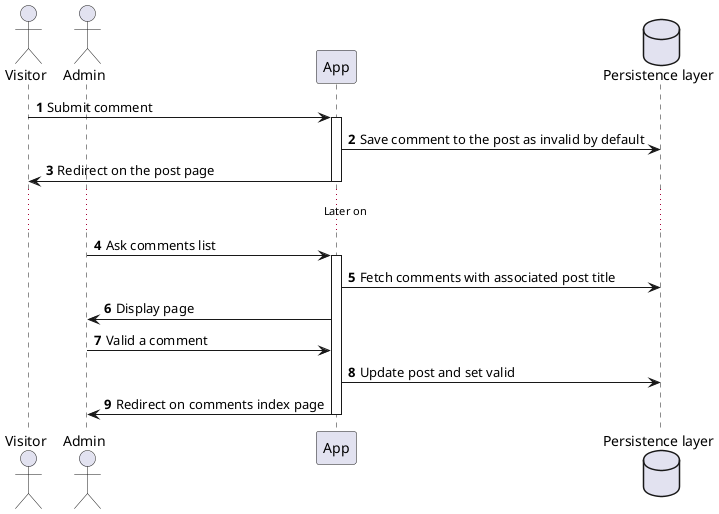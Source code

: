 @startuml

autonumber

actor Visitor
actor Admin
participant App
database "Persistence layer" as DB

Visitor -> App: Submit comment
activate App
App -> DB : Save comment to the post as invalid by default
App -> Visitor : Redirect on the post page
deactivate App

... Later on ...
Admin -> App : Ask comments list
activate App
App -> DB : Fetch comments with associated post title
App -> Admin : Display page
Admin -> App : Valid a comment
App -> DB : Update post and set valid
App -> Admin : Redirect on comments index page
deactivate App

@enduml
